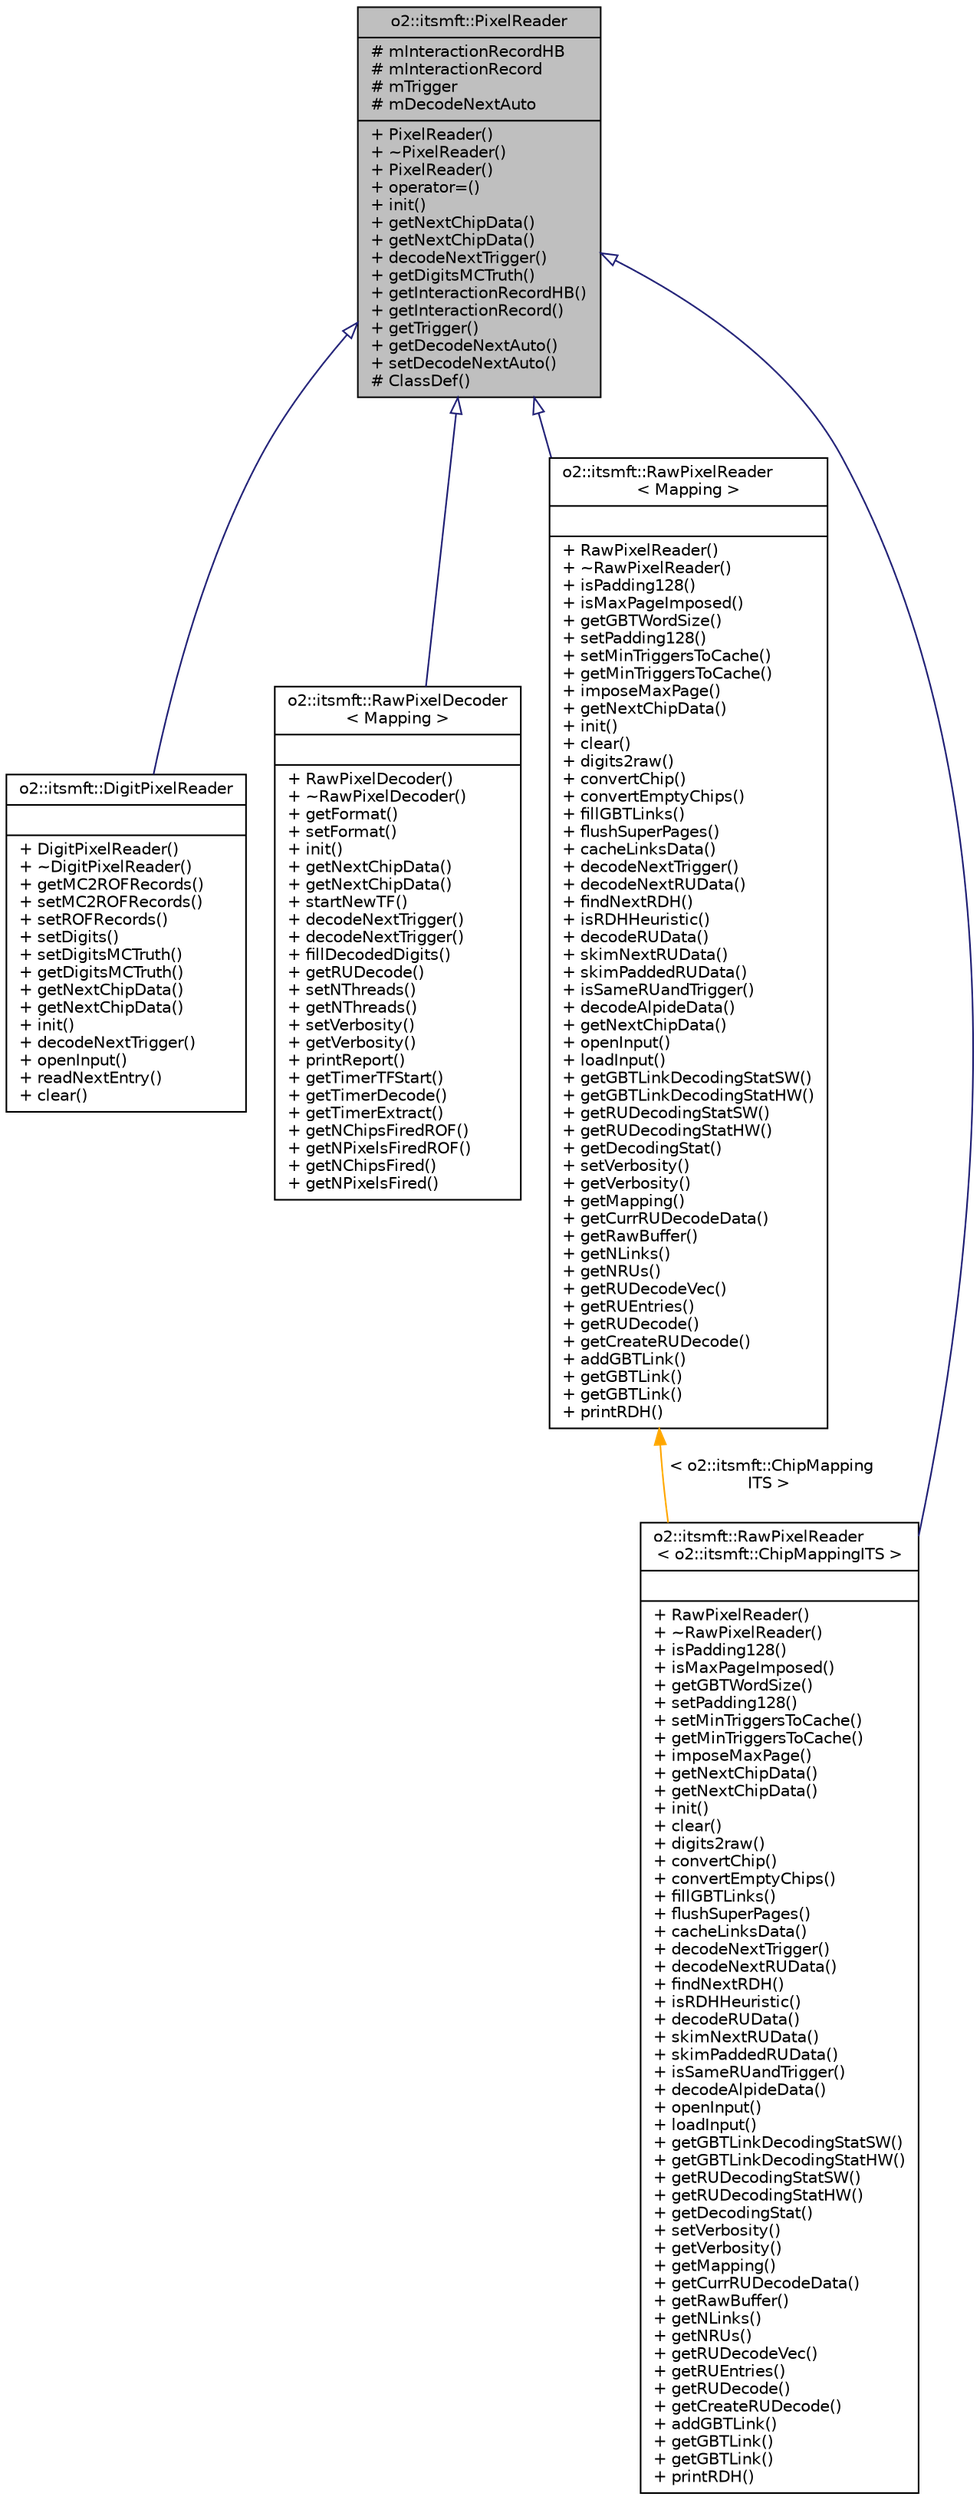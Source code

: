 digraph "o2::itsmft::PixelReader"
{
 // INTERACTIVE_SVG=YES
  bgcolor="transparent";
  edge [fontname="Helvetica",fontsize="10",labelfontname="Helvetica",labelfontsize="10"];
  node [fontname="Helvetica",fontsize="10",shape=record];
  Node0 [label="{o2::itsmft::PixelReader\n|# mInteractionRecordHB\l# mInteractionRecord\l# mTrigger\l# mDecodeNextAuto\l|+ PixelReader()\l+ ~PixelReader()\l+ PixelReader()\l+ operator=()\l+ init()\l+ getNextChipData()\l+ getNextChipData()\l+ decodeNextTrigger()\l+ getDigitsMCTruth()\l+ getInteractionRecordHB()\l+ getInteractionRecord()\l+ getTrigger()\l+ getDecodeNextAuto()\l+ setDecodeNextAuto()\l# ClassDef()\l}",height=0.2,width=0.4,color="black", fillcolor="grey75", style="filled", fontcolor="black"];
  Node0 -> Node1 [dir="back",color="midnightblue",fontsize="10",style="solid",arrowtail="onormal",fontname="Helvetica"];
  Node1 [label="{o2::itsmft::DigitPixelReader\n||+ DigitPixelReader()\l+ ~DigitPixelReader()\l+ getMC2ROFRecords()\l+ setMC2ROFRecords()\l+ setROFRecords()\l+ setDigits()\l+ setDigitsMCTruth()\l+ getDigitsMCTruth()\l+ getNextChipData()\l+ getNextChipData()\l+ init()\l+ decodeNextTrigger()\l+ openInput()\l+ readNextEntry()\l+ clear()\l}",height=0.2,width=0.4,color="black",URL="$d7/d8b/classo2_1_1itsmft_1_1DigitPixelReader.html"];
  Node0 -> Node2 [dir="back",color="midnightblue",fontsize="10",style="solid",arrowtail="onormal",fontname="Helvetica"];
  Node2 [label="{o2::itsmft::RawPixelDecoder\l\< Mapping \>\n||+ RawPixelDecoder()\l+ ~RawPixelDecoder()\l+ getFormat()\l+ setFormat()\l+ init()\l+ getNextChipData()\l+ getNextChipData()\l+ startNewTF()\l+ decodeNextTrigger()\l+ decodeNextTrigger()\l+ fillDecodedDigits()\l+ getRUDecode()\l+ setNThreads()\l+ getNThreads()\l+ setVerbosity()\l+ getVerbosity()\l+ printReport()\l+ getTimerTFStart()\l+ getTimerDecode()\l+ getTimerExtract()\l+ getNChipsFiredROF()\l+ getNPixelsFiredROF()\l+ getNChipsFired()\l+ getNPixelsFired()\l}",height=0.2,width=0.4,color="black",URL="$d3/d6d/classo2_1_1itsmft_1_1RawPixelDecoder.html"];
  Node0 -> Node3 [dir="back",color="midnightblue",fontsize="10",style="solid",arrowtail="onormal",fontname="Helvetica"];
  Node3 [label="{o2::itsmft::RawPixelReader\l\< Mapping \>\n||+ RawPixelReader()\l+ ~RawPixelReader()\l+ isPadding128()\l+ isMaxPageImposed()\l+ getGBTWordSize()\l+ setPadding128()\l+ setMinTriggersToCache()\l+ getMinTriggersToCache()\l+ imposeMaxPage()\l+ getNextChipData()\l+ init()\l+ clear()\l+ digits2raw()\l+ convertChip()\l+ convertEmptyChips()\l+ fillGBTLinks()\l+ flushSuperPages()\l+ cacheLinksData()\l+ decodeNextTrigger()\l+ decodeNextRUData()\l+ findNextRDH()\l+ isRDHHeuristic()\l+ decodeRUData()\l+ skimNextRUData()\l+ skimPaddedRUData()\l+ isSameRUandTrigger()\l+ decodeAlpideData()\l+ getNextChipData()\l+ openInput()\l+ loadInput()\l+ getGBTLinkDecodingStatSW()\l+ getGBTLinkDecodingStatHW()\l+ getRUDecodingStatSW()\l+ getRUDecodingStatHW()\l+ getDecodingStat()\l+ setVerbosity()\l+ getVerbosity()\l+ getMapping()\l+ getCurrRUDecodeData()\l+ getRawBuffer()\l+ getNLinks()\l+ getNRUs()\l+ getRUDecodeVec()\l+ getRUEntries()\l+ getRUDecode()\l+ getCreateRUDecode()\l+ addGBTLink()\l+ getGBTLink()\l+ getGBTLink()\l+ printRDH()\l}",height=0.2,width=0.4,color="black",URL="$da/d57/classo2_1_1itsmft_1_1RawPixelReader.html"];
  Node3 -> Node4 [dir="back",color="orange",fontsize="10",style="solid",label=" \< o2::itsmft::ChipMapping\lITS \>" ,fontname="Helvetica"];
  Node4 [label="{o2::itsmft::RawPixelReader\l\< o2::itsmft::ChipMappingITS \>\n||+ RawPixelReader()\l+ ~RawPixelReader()\l+ isPadding128()\l+ isMaxPageImposed()\l+ getGBTWordSize()\l+ setPadding128()\l+ setMinTriggersToCache()\l+ getMinTriggersToCache()\l+ imposeMaxPage()\l+ getNextChipData()\l+ getNextChipData()\l+ init()\l+ clear()\l+ digits2raw()\l+ convertChip()\l+ convertEmptyChips()\l+ fillGBTLinks()\l+ flushSuperPages()\l+ cacheLinksData()\l+ decodeNextTrigger()\l+ decodeNextRUData()\l+ findNextRDH()\l+ isRDHHeuristic()\l+ decodeRUData()\l+ skimNextRUData()\l+ skimPaddedRUData()\l+ isSameRUandTrigger()\l+ decodeAlpideData()\l+ openInput()\l+ loadInput()\l+ getGBTLinkDecodingStatSW()\l+ getGBTLinkDecodingStatHW()\l+ getRUDecodingStatSW()\l+ getRUDecodingStatHW()\l+ getDecodingStat()\l+ setVerbosity()\l+ getVerbosity()\l+ getMapping()\l+ getCurrRUDecodeData()\l+ getRawBuffer()\l+ getNLinks()\l+ getNRUs()\l+ getRUDecodeVec()\l+ getRUEntries()\l+ getRUDecode()\l+ getCreateRUDecode()\l+ addGBTLink()\l+ getGBTLink()\l+ getGBTLink()\l+ printRDH()\l}",height=0.2,width=0.4,color="black",URL="$da/d57/classo2_1_1itsmft_1_1RawPixelReader.html"];
  Node0 -> Node4 [dir="back",color="midnightblue",fontsize="10",style="solid",arrowtail="onormal",fontname="Helvetica"];
}
